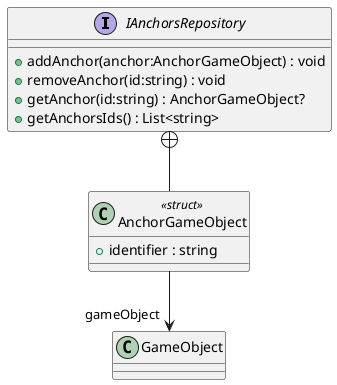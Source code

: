 @startuml
interface IAnchorsRepository {
    + addAnchor(anchor:AnchorGameObject) : void
    + removeAnchor(id:string) : void
    + getAnchor(id:string) : AnchorGameObject?
    + getAnchorsIds() : List<string>
}
class AnchorGameObject <<struct>> {
    + identifier : string
}
IAnchorsRepository +-- AnchorGameObject
AnchorGameObject --> "gameObject" GameObject
@enduml
